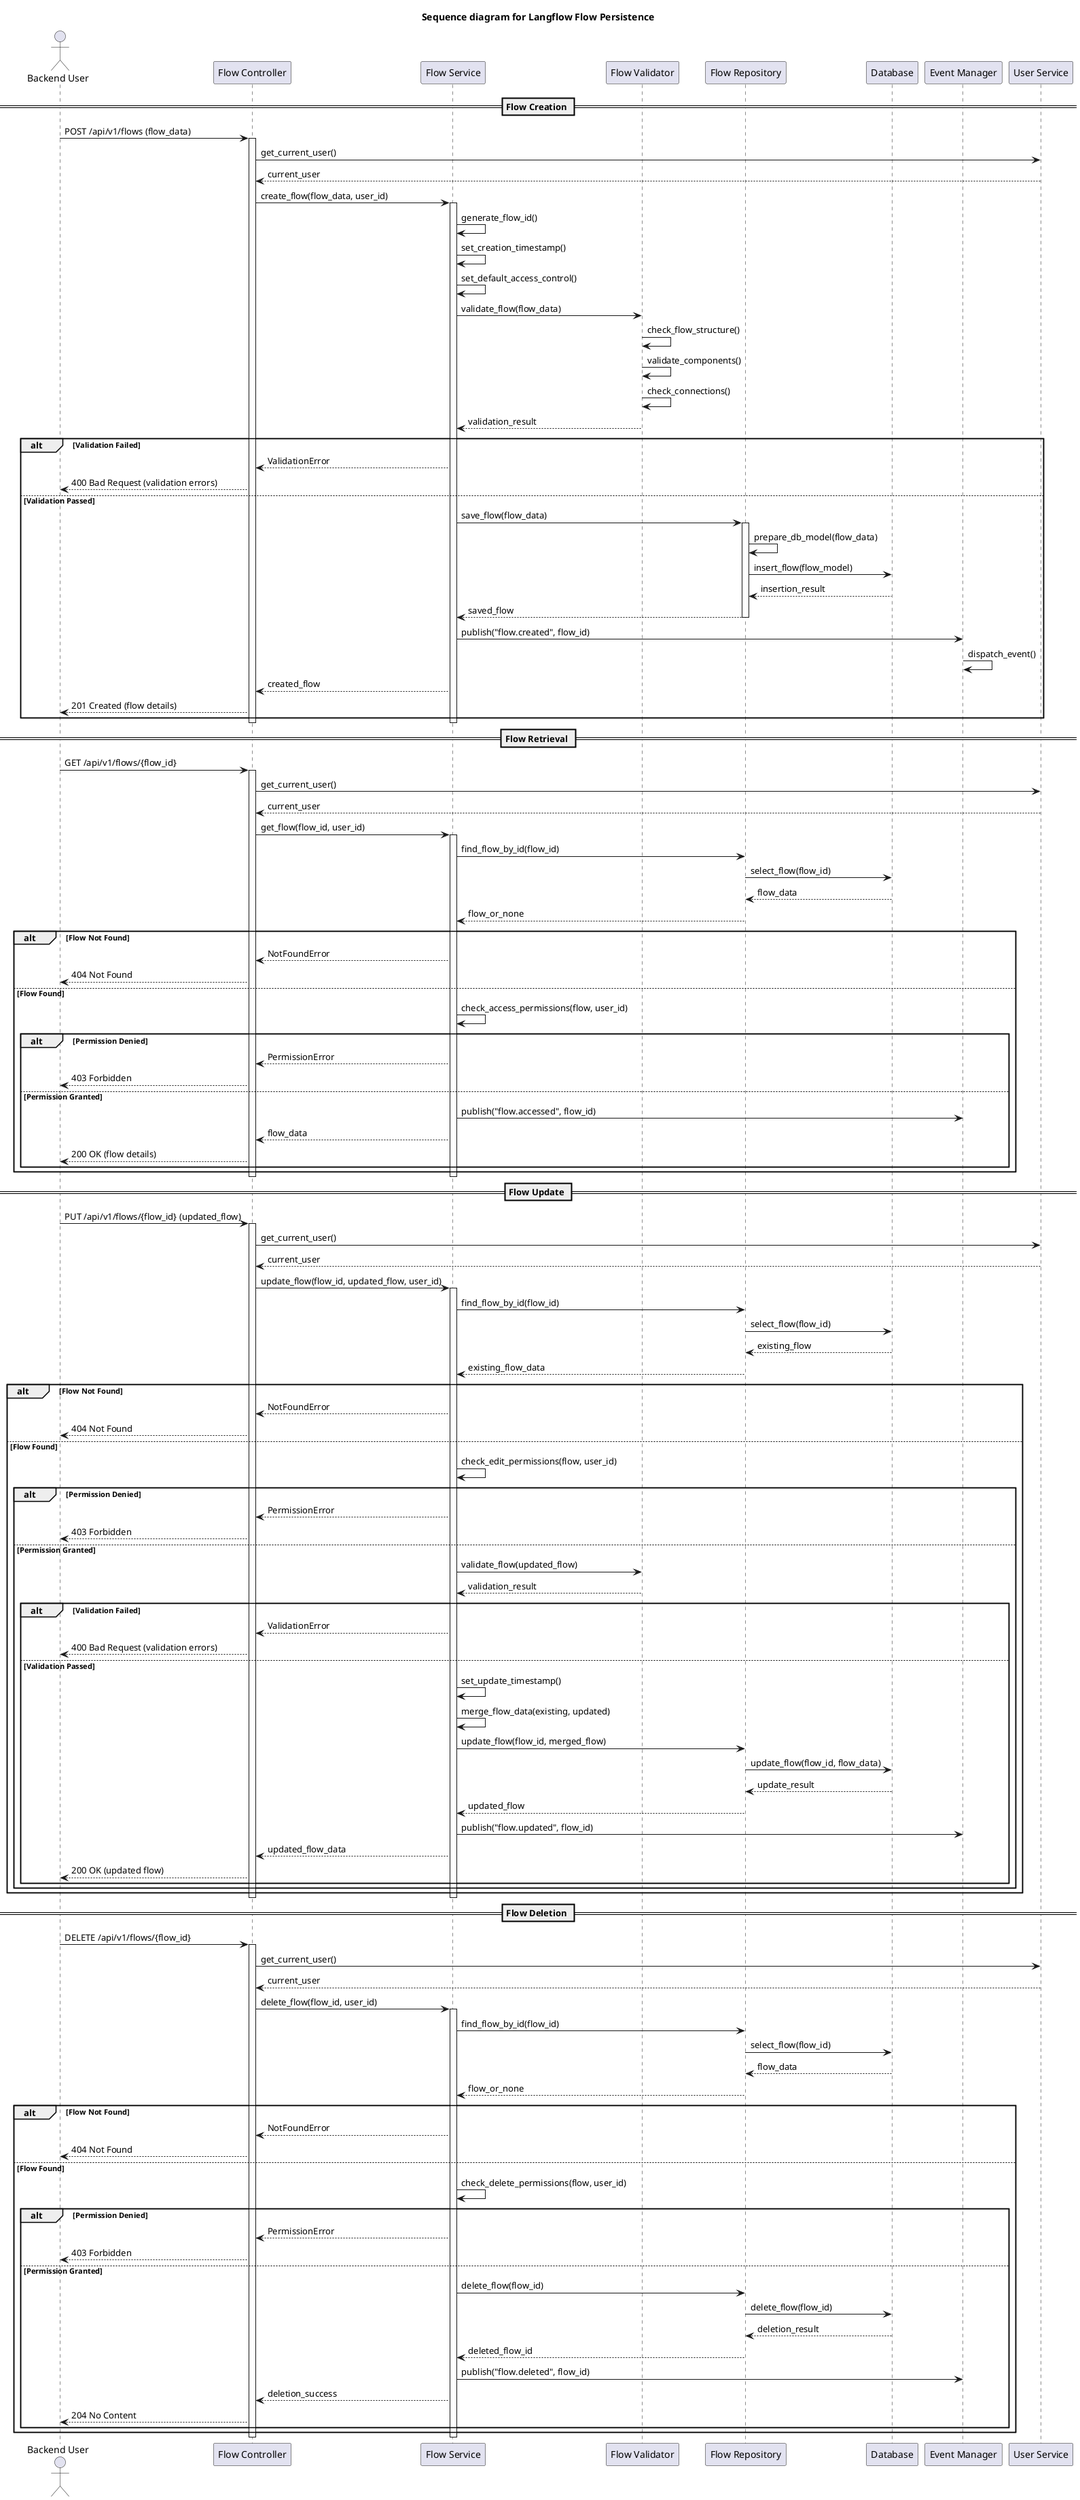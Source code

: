 @startuml Flow_Persistence_Sequence
title Sequence diagram for Langflow Flow Persistence

actor "Backend User" as User
participant "Flow Controller" as Controller
participant "Flow Service" as Service
participant "Flow Validator" as Validator
participant "Flow Repository" as Repository
participant "Database" as DB
participant "Event Manager" as EventManager
participant "User Service" as UserService

== Flow Creation ==
User -> Controller: POST /api/v1/flows (flow_data)
activate Controller

Controller -> UserService: get_current_user()
UserService --> Controller: current_user

Controller -> Service: create_flow(flow_data, user_id)
activate Service

Service -> Service: generate_flow_id()
Service -> Service: set_creation_timestamp()
Service -> Service: set_default_access_control()

Service -> Validator: validate_flow(flow_data)
Validator -> Validator: check_flow_structure()
Validator -> Validator: validate_components()
Validator -> Validator: check_connections()
Validator --> Service: validation_result

alt Validation Failed
    Service --> Controller: ValidationError
    Controller --> User: 400 Bad Request (validation errors)
else Validation Passed
    Service -> Repository: save_flow(flow_data)
    activate Repository
    
    Repository -> Repository: prepare_db_model(flow_data)
    Repository -> DB: insert_flow(flow_model)
    DB --> Repository: insertion_result
    
    Repository --> Service: saved_flow
    deactivate Repository
    
    Service -> EventManager: publish("flow.created", flow_id)
    EventManager -> EventManager: dispatch_event()
    
    Service --> Controller: created_flow
    Controller --> User: 201 Created (flow details)
end

deactivate Service
deactivate Controller

== Flow Retrieval ==
User -> Controller: GET /api/v1/flows/{flow_id}
activate Controller

Controller -> UserService: get_current_user()
UserService --> Controller: current_user

Controller -> Service: get_flow(flow_id, user_id)
activate Service

Service -> Repository: find_flow_by_id(flow_id)
Repository -> DB: select_flow(flow_id)
DB --> Repository: flow_data
Repository --> Service: flow_or_none

alt Flow Not Found
    Service --> Controller: NotFoundError
    Controller --> User: 404 Not Found
else Flow Found
    Service -> Service: check_access_permissions(flow, user_id)
    
    alt Permission Denied
        Service --> Controller: PermissionError
        Controller --> User: 403 Forbidden
    else Permission Granted
        Service -> EventManager: publish("flow.accessed", flow_id)
        Service --> Controller: flow_data
        Controller --> User: 200 OK (flow details)
    end
end

deactivate Service
deactivate Controller

== Flow Update ==
User -> Controller: PUT /api/v1/flows/{flow_id} (updated_flow)
activate Controller

Controller -> UserService: get_current_user()
UserService --> Controller: current_user

Controller -> Service: update_flow(flow_id, updated_flow, user_id)
activate Service

Service -> Repository: find_flow_by_id(flow_id)
Repository -> DB: select_flow(flow_id)
DB --> Repository: existing_flow
Repository --> Service: existing_flow_data

alt Flow Not Found
    Service --> Controller: NotFoundError
    Controller --> User: 404 Not Found
else Flow Found
    Service -> Service: check_edit_permissions(flow, user_id)
    
    alt Permission Denied
        Service --> Controller: PermissionError
        Controller --> User: 403 Forbidden
    else Permission Granted
        Service -> Validator: validate_flow(updated_flow)
        Validator --> Service: validation_result
        
        alt Validation Failed
            Service --> Controller: ValidationError
            Controller --> User: 400 Bad Request (validation errors)
        else Validation Passed
            Service -> Service: set_update_timestamp()
            Service -> Service: merge_flow_data(existing, updated)
            
            Service -> Repository: update_flow(flow_id, merged_flow)
            Repository -> DB: update_flow(flow_id, flow_data)
            DB --> Repository: update_result
            Repository --> Service: updated_flow
            
            Service -> EventManager: publish("flow.updated", flow_id)
            Service --> Controller: updated_flow_data
            Controller --> User: 200 OK (updated flow)
        end
    end
end

deactivate Service
deactivate Controller

== Flow Deletion ==
User -> Controller: DELETE /api/v1/flows/{flow_id}
activate Controller

Controller -> UserService: get_current_user()
UserService --> Controller: current_user

Controller -> Service: delete_flow(flow_id, user_id)
activate Service

Service -> Repository: find_flow_by_id(flow_id)
Repository -> DB: select_flow(flow_id)
DB --> Repository: flow_data
Repository --> Service: flow_or_none

alt Flow Not Found
    Service --> Controller: NotFoundError
    Controller --> User: 404 Not Found
else Flow Found
    Service -> Service: check_delete_permissions(flow, user_id)
    
    alt Permission Denied
        Service --> Controller: PermissionError
        Controller --> User: 403 Forbidden
    else Permission Granted
        Service -> Repository: delete_flow(flow_id)
        Repository -> DB: delete_flow(flow_id)
        DB --> Repository: deletion_result
        Repository --> Service: deleted_flow_id
        
        Service -> EventManager: publish("flow.deleted", flow_id)
        Service --> Controller: deletion_success
        Controller --> User: 204 No Content
    end
end

deactivate Service
deactivate Controller

@enduml